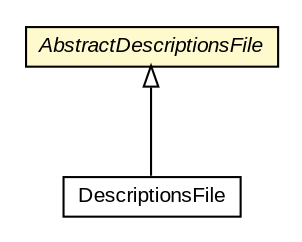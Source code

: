 #!/usr/local/bin/dot
#
# Class diagram 
# Generated by UMLGraph version R5_6-24-gf6e263 (http://www.umlgraph.org/)
#

digraph G {
	edge [fontname="arial",fontsize=10,labelfontname="arial",labelfontsize=10];
	node [fontname="arial",fontsize=10,shape=plaintext];
	nodesep=0.25;
	ranksep=0.5;
	// edu.arizona.biosemantics.semanticmarkup.markupelement.description.model.DescriptionsFile
	c30594 [label=<<table title="edu.arizona.biosemantics.semanticmarkup.markupelement.description.model.DescriptionsFile" border="0" cellborder="1" cellspacing="0" cellpadding="2" port="p" href="./DescriptionsFile.html">
		<tr><td><table border="0" cellspacing="0" cellpadding="1">
<tr><td align="center" balign="center"> DescriptionsFile </td></tr>
		</table></td></tr>
		</table>>, URL="./DescriptionsFile.html", fontname="arial", fontcolor="black", fontsize=10.0];
	// edu.arizona.biosemantics.semanticmarkup.markupelement.description.model.AbstractDescriptionsFile
	c30599 [label=<<table title="edu.arizona.biosemantics.semanticmarkup.markupelement.description.model.AbstractDescriptionsFile" border="0" cellborder="1" cellspacing="0" cellpadding="2" port="p" bgcolor="lemonChiffon" href="./AbstractDescriptionsFile.html">
		<tr><td><table border="0" cellspacing="0" cellpadding="1">
<tr><td align="center" balign="center"><font face="arial italic"> AbstractDescriptionsFile </font></td></tr>
		</table></td></tr>
		</table>>, URL="./AbstractDescriptionsFile.html", fontname="arial", fontcolor="black", fontsize=10.0];
	//edu.arizona.biosemantics.semanticmarkup.markupelement.description.model.DescriptionsFile extends edu.arizona.biosemantics.semanticmarkup.markupelement.description.model.AbstractDescriptionsFile
	c30599:p -> c30594:p [dir=back,arrowtail=empty];
}


